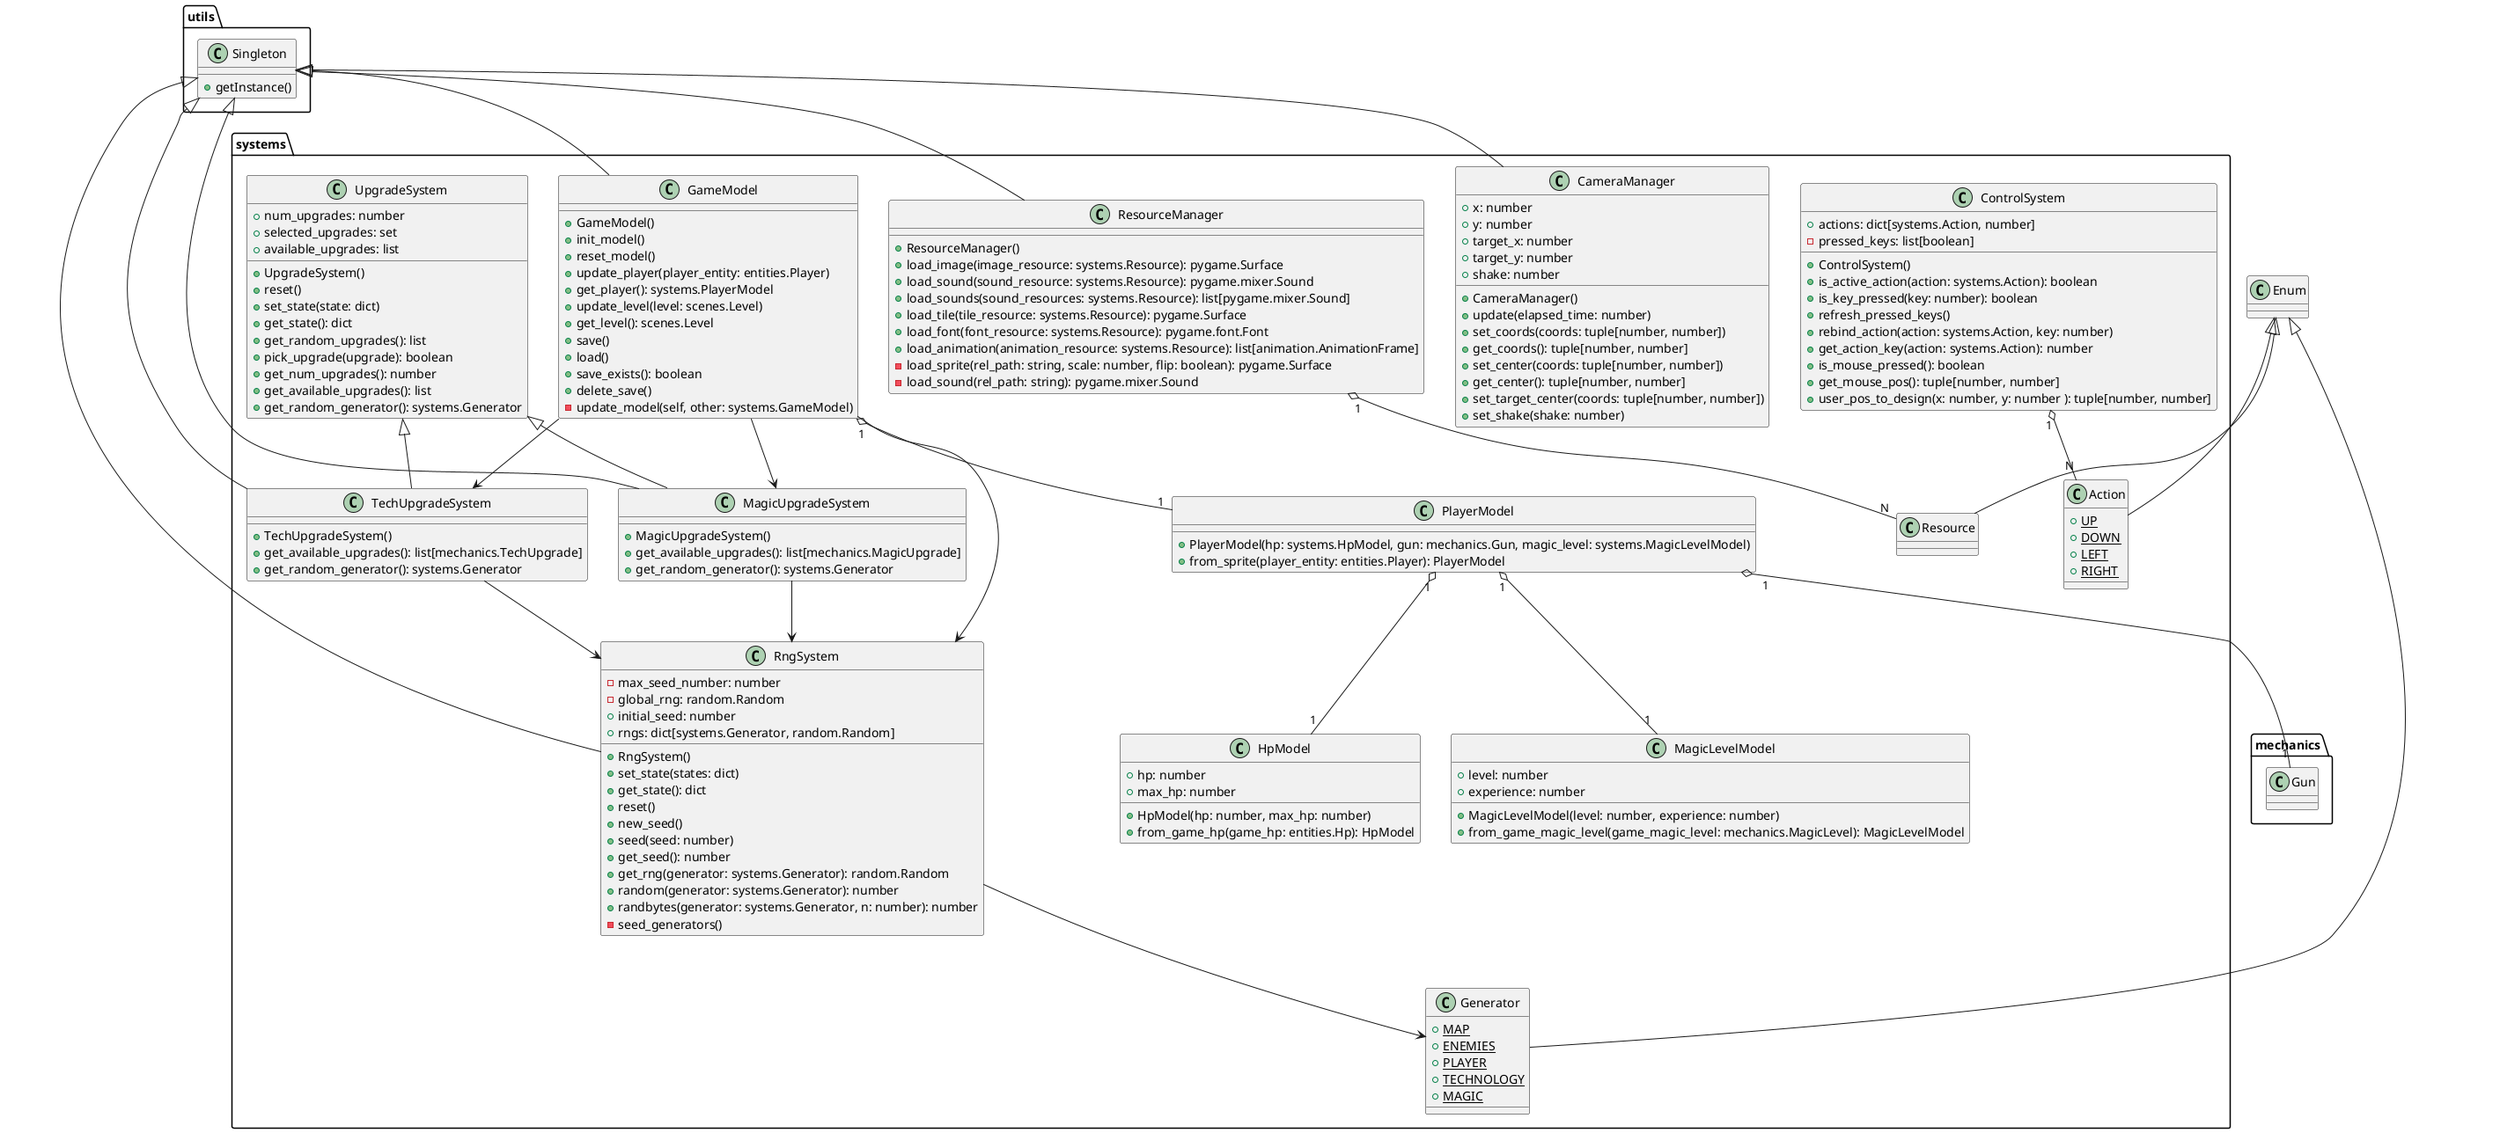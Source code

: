 @startuml systems


class utils.Singleton{
    + getInstance()
}
class systems.CameraManager extends utils.Singleton{
    + x: number
    + y: number
    + target_x: number
    + target_y: number
    + shake: number

    + CameraManager()
    + update(elapsed_time: number)
    + set_coords(coords: tuple[number, number])
    + get_coords(): tuple[number, number]
    + set_center(coords: tuple[number, number])
    + get_center(): tuple[number, number]
    + set_target_center(coords: tuple[number, number])
    + set_shake(shake: number)
}

class systems.ControlSystem{
    + actions: dict[systems.Action, number]
    - pressed_keys: list[boolean]

    + ControlSystem()
    + is_active_action(action: systems.Action): boolean
    + is_key_pressed(key: number): boolean
    + refresh_pressed_keys()
    + rebind_action(action: systems.Action, key: number)
    + get_action_key(action: systems.Action): number
    + is_mouse_pressed(): boolean
    + get_mouse_pos(): tuple[number, number]
    + user_pos_to_design(x: number, y: number ): tuple[number, number]
}

systems.ControlSystem "1" o-- "N" systems.Action
class systems.Action extends Enum{
    + {static} UP
    + {static} DOWN
    + {static} LEFT
    + {static} RIGHT
}

class systems.GameModel extends utils.Singleton{

    + GameModel()
    + init_model()
    + reset_model()
    + update_player(player_entity: entities.Player)
    + get_player(): systems.PlayerModel
    + update_level(level: scenes.Level)
    + get_level(): scenes.Level
    + save()
    + load()
    + save_exists(): boolean
    + delete_save()
    - update_model(self, other: systems.GameModel)
}

systems.GameModel "1" o-- "1" systems.PlayerModel
systems.GameModel --> systems.TechUpgradeSystem
systems.GameModel --> systems.MagicUpgradeSystem
systems.GameModel --> systems.RngSystem

class systems.PlayerModel{
    + PlayerModel(hp: systems.HpModel, gun: mechanics.Gun, magic_level: systems.MagicLevelModel)
    + from_sprite(player_entity: entities.Player): PlayerModel
}


systems.PlayerModel "1" o-- "1" mechanics.Gun
systems.PlayerModel "1" o-- "1" systems.MagicLevelModel
systems.PlayerModel "1" o-- "1" systems.HpModel

class systems.HpModel{
    + hp: number
    + max_hp: number

    + HpModel(hp: number, max_hp: number)
    + from_game_hp(game_hp: entities.Hp): HpModel
}

class systems.MagicLevelModel{
    + level: number
    + experience: number

    + MagicLevelModel(level: number, experience: number)
    + from_game_magic_level(game_magic_level: mechanics.MagicLevel): MagicLevelModel
}

class systems.UpgradeSystem{
    + num_upgrades: number
    + selected_upgrades: set
    + available_upgrades: list

    + UpgradeSystem()
    + reset()
    + set_state(state: dict)
    + get_state(): dict
    + get_random_upgrades(): list
    + pick_upgrade(upgrade): boolean
    + get_num_upgrades(): number
    + get_available_upgrades(): list
    + get_random_generator(): systems.Generator
}

class systems.TechUpgradeSystem extends systems.UpgradeSystem{
    + TechUpgradeSystem()
    + get_available_upgrades(): list[mechanics.TechUpgrade]
    + get_random_generator(): systems.Generator
}
systems.TechUpgradeSystem --|> utils.Singleton
systems.TechUpgradeSystem --> systems.RngSystem

class systems.MagicUpgradeSystem extends systems.UpgradeSystem{
    + MagicUpgradeSystem()
    + get_available_upgrades(): list[mechanics.MagicUpgrade]
    + get_random_generator(): systems.Generator
}

systems.MagicUpgradeSystem --|> utils.Singleton
systems.MagicUpgradeSystem --> systems.RngSystem

class systems.Generator extends Enum{
    + {static} MAP
    + {static} ENEMIES
    + {static} PLAYER
    + {static} TECHNOLOGY
    + {static} MAGIC
}

class systems.RngSystem extends utils.Singleton{
    - max_seed_number: number
    - global_rng: random.Random
    + initial_seed: number
    + rngs: dict[systems.Generator, random.Random]

    + RngSystem()
    + set_state(states: dict)
    + get_state(): dict
    + reset()
    + new_seed()
    + seed(seed: number)
    + get_seed(): number
    + get_rng(generator: systems.Generator): random.Random
    + random(generator: systems.Generator): number
    + randbytes(generator: systems.Generator, n: number): number
    - seed_generators()
}

systems.RngSystem --> systems.Generator

class systems.ResourceManager extends utils.Singleton{

    + ResourceManager()
    + load_image(image_resource: systems.Resource): pygame.Surface
    + load_sound(sound_resource: systems.Resource): pygame.mixer.Sound
    + load_sounds(sound_resources: systems.Resource): list[pygame.mixer.Sound]
    + load_tile(tile_resource: systems.Resource): pygame.Surface
    + load_font(font_resource: systems.Resource): pygame.font.Font
    + load_animation(animation_resource: systems.Resource): list[animation.AnimationFrame]
    - load_sprite(rel_path: string, scale: number, flip: boolean): pygame.Surface
    - load_sound(rel_path: string): pygame.mixer.Sound
}
systems.ResourceManager "1" o-- "N" systems.Resource

class systems.Resource extends Enum{}
@enduml